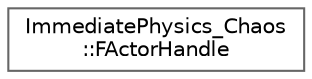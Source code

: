 digraph "Graphical Class Hierarchy"
{
 // INTERACTIVE_SVG=YES
 // LATEX_PDF_SIZE
  bgcolor="transparent";
  edge [fontname=Helvetica,fontsize=10,labelfontname=Helvetica,labelfontsize=10];
  node [fontname=Helvetica,fontsize=10,shape=box,height=0.2,width=0.4];
  rankdir="LR";
  Node0 [id="Node000000",label="ImmediatePhysics_Chaos\l::FActorHandle",height=0.2,width=0.4,color="grey40", fillcolor="white", style="filled",URL="$dd/d70/structImmediatePhysics__Chaos_1_1FActorHandle.html",tooltip="handle associated with a physics actor."];
}

